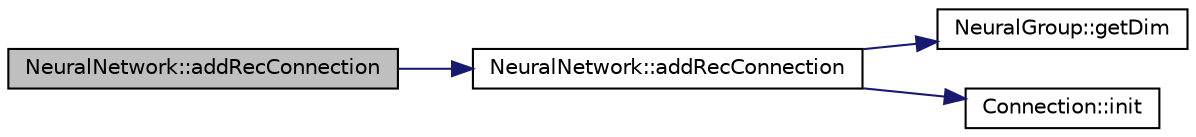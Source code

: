 digraph "NeuralNetwork::addRecConnection"
{
  edge [fontname="Helvetica",fontsize="10",labelfontname="Helvetica",labelfontsize="10"];
  node [fontname="Helvetica",fontsize="10",shape=record];
  rankdir="LR";
  Node1 [label="NeuralNetwork::addRecConnection",height=0.2,width=0.4,color="black", fillcolor="grey75", style="filled", fontcolor="black"];
  Node1 -> Node2 [color="midnightblue",fontsize="10",style="solid",fontname="Helvetica"];
  Node2 [label="NeuralNetwork::addRecConnection",height=0.2,width=0.4,color="black", fillcolor="white", style="filled",URL="$class_neural_network.html#ab15d8bbd6e679850243a5450bfa295cb"];
  Node2 -> Node3 [color="midnightblue",fontsize="10",style="solid",fontname="Helvetica"];
  Node3 [label="NeuralGroup::getDim",height=0.2,width=0.4,color="black", fillcolor="white", style="filled",URL="$class_neural_group.html#afed5bfe263ed08affeb3990ec66fabc1"];
  Node2 -> Node4 [color="midnightblue",fontsize="10",style="solid",fontname="Helvetica"];
  Node4 [label="Connection::init",height=0.2,width=0.4,color="black", fillcolor="white", style="filled",URL="$class_connection.html#a28ef8453691395724a06b97f364bd2cf"];
}
